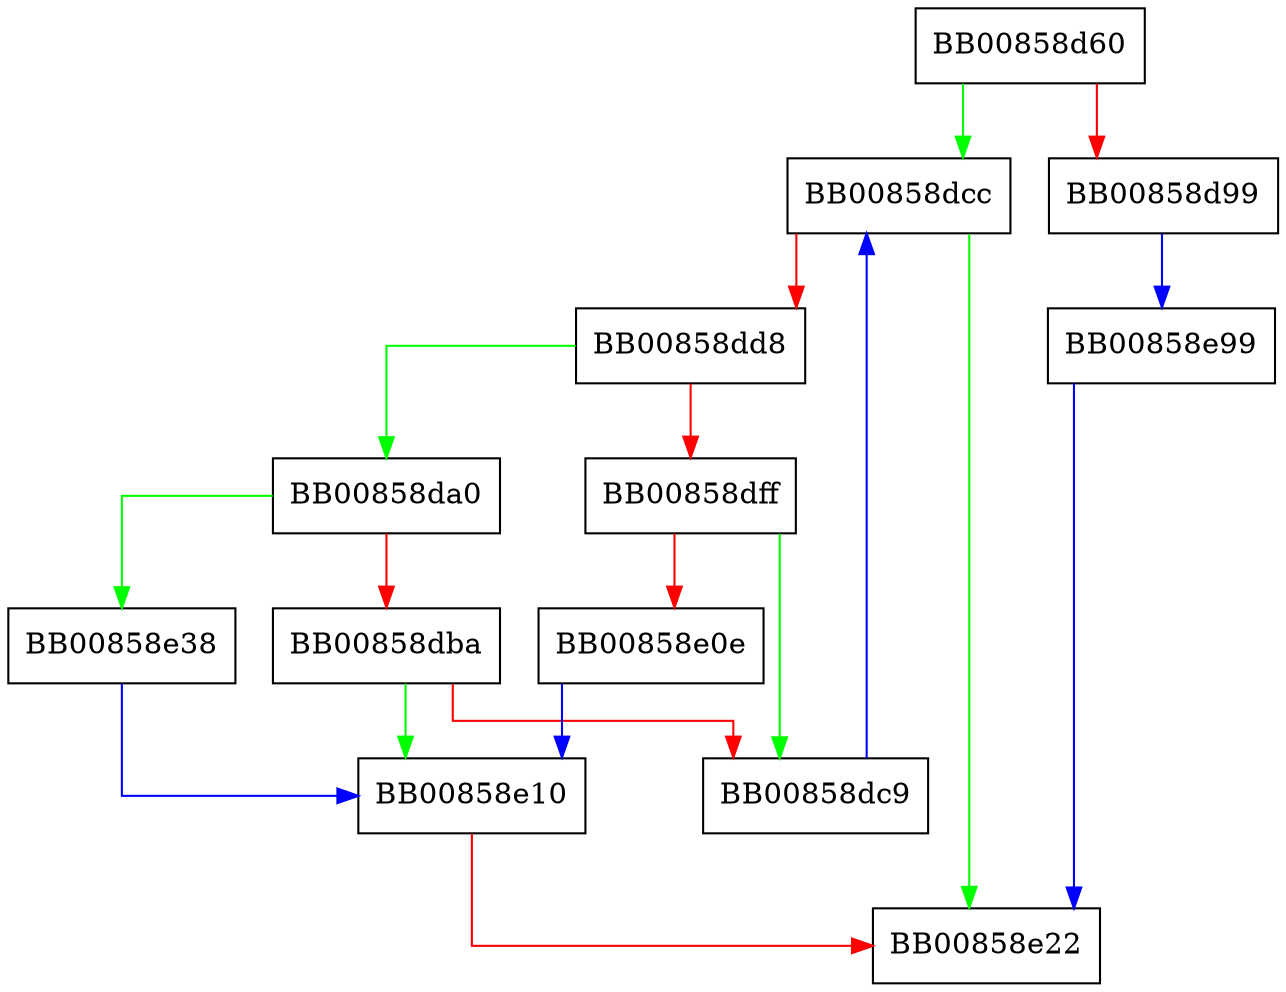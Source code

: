 digraph v2i_OSSL_BASIC_ATTR_CONSTRAINTS {
  node [shape="box"];
  graph [splines=ortho];
  BB00858d60 -> BB00858dcc [color="green"];
  BB00858d60 -> BB00858d99 [color="red"];
  BB00858d99 -> BB00858e99 [color="blue"];
  BB00858da0 -> BB00858e38 [color="green"];
  BB00858da0 -> BB00858dba [color="red"];
  BB00858dba -> BB00858e10 [color="green"];
  BB00858dba -> BB00858dc9 [color="red"];
  BB00858dc9 -> BB00858dcc [color="blue"];
  BB00858dcc -> BB00858e22 [color="green"];
  BB00858dcc -> BB00858dd8 [color="red"];
  BB00858dd8 -> BB00858da0 [color="green"];
  BB00858dd8 -> BB00858dff [color="red"];
  BB00858dff -> BB00858dc9 [color="green"];
  BB00858dff -> BB00858e0e [color="red"];
  BB00858e0e -> BB00858e10 [color="blue"];
  BB00858e10 -> BB00858e22 [color="red"];
  BB00858e38 -> BB00858e10 [color="blue"];
  BB00858e99 -> BB00858e22 [color="blue"];
}
